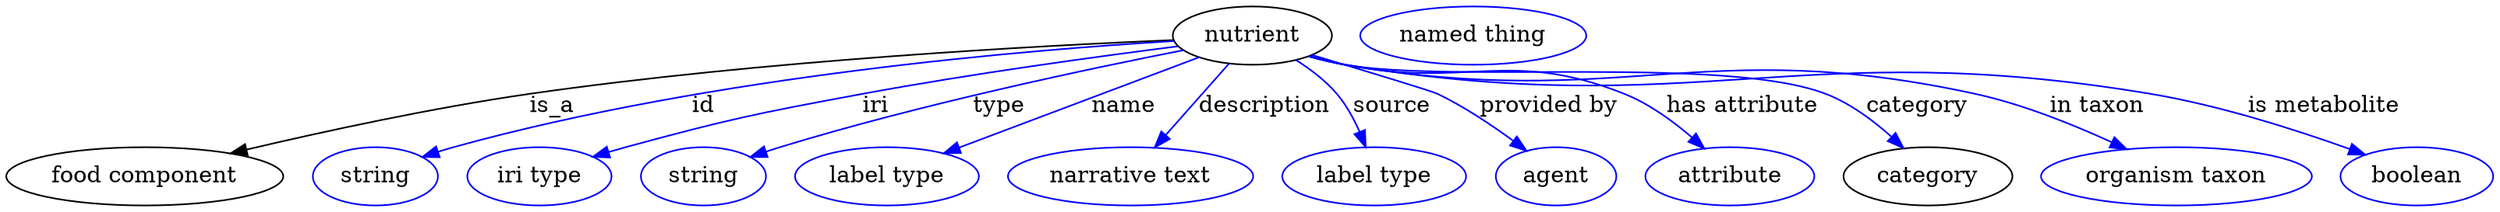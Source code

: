 digraph {
	graph [bb="0,0,1529.9,123"];
	node [label="\N"];
	nutrient	 [height=0.5,
		label=nutrient,
		pos="766.14,105",
		width=1.354];
	"food component"	 [height=0.5,
		pos="85.142,18",
		width=2.3651];
	nutrient -> "food component"	 [label=is_a,
		lp="335.14,61.5",
		pos="e,139.61,31.914 717.51,103.17 635.42,99.611 464.33,90.169 321.14,69 262.49,60.329 196.61,45.672 149.39,34.289"];
	id	 [color=blue,
		height=0.5,
		label=string,
		pos="226.14,18",
		width=1.0652];
	nutrient -> id	 [color=blue,
		label=id,
		lp="414.14,61.5",
		pos="e,255.35,29.763 717.69,102.79 628.36,97.716 432.36,81.897 274.14,36 271.16,35.135 268.1,34.172 265.04,33.153",
		style=solid];
	iri	 [color=blue,
		height=0.5,
		label="iri type",
		pos="327.14,18",
		width=1.2277];
	nutrient -> iri	 [color=blue,
		label=iri,
		lp="526.14,61.5",
		pos="e,361,29.775 719.3,99.509 669.28,93.339 587.78,82.412 518.14,69 456.64,57.155 441.35,53.252 381.14,36 377.76,35.032 374.28,33.985 \
370.79,32.9",
		style=solid];
	type	 [color=blue,
		height=0.5,
		label=string,
		pos="428.14,18",
		width=1.0652];
	nutrient -> type	 [color=blue,
		label=type,
		lp="610.14,61.5",
		pos="e,457.29,29.77 722.7,96.802 665.34,85.503 561.5,63.395 475.14,36 472.41,35.133 469.61,34.193 466.79,33.212",
		style=solid];
	name	 [color=blue,
		height=0.5,
		label="label type",
		pos="541.14,18",
		width=1.5707];
	nutrient -> name	 [color=blue,
		label=name,
		lp="687.14,61.5",
		pos="e,577.3,31.98 732.46,91.975 693.71,76.992 629.88,52.313 586.72,35.622",
		style=solid];
	description	 [color=blue,
		height=0.5,
		label="narrative text",
		pos="691.14,18",
		width=2.0943];
	nutrient -> description	 [color=blue,
		label=description,
		lp="774.14,61.5",
		pos="e,706.44,35.75 751.32,87.812 740.48,75.227 725.57,57.937 713.31,43.712",
		style=solid];
	source	 [color=blue,
		height=0.5,
		label="label type",
		pos="841.14,18",
		width=1.5707];
	nutrient -> source	 [color=blue,
		label=source,
		lp="853.64,61.5",
		pos="e,836.04,36.365 794.13,90.213 802.99,84.499 812.27,77.317 819.14,69 824.73,62.236 829.13,53.837 832.47,45.819",
		style=solid];
	"provided by"	 [color=blue,
		height=0.5,
		label=agent,
		pos="953.14,18",
		width=1.0291];
	nutrient -> "provided by"	 [color=blue,
		label="provided by",
		lp="949.64,61.5",
		pos="e,934.64,33.883 803.23,93.232 809.85,91.145 816.7,89 823.14,87 849.33,78.872 857.57,81.159 882.14,69 897.88,61.215 913.89,50.053 \
926.71,40.156",
		style=solid];
	"has attribute"	 [color=blue,
		height=0.5,
		label=attribute,
		pos="1060.1,18",
		width=1.4443];
	nutrient -> "has attribute"	 [color=blue,
		label="has attribute",
		lp="1069.1,61.5",
		pos="e,1044,35.286 801.73,92.549 808.76,90.435 816.13,88.456 823.14,87 898.83,71.28 924.59,98.265 996.14,69 1011,62.941 1025.1,52.338 \
1036.4,42.364",
		style=solid];
	category	 [height=0.5,
		pos="1182.1,18",
		width=1.4443];
	nutrient -> category	 [color=blue,
		label=category,
		lp="1177.1,61.5",
		pos="e,1166.9,35.277 801.38,92.397 808.5,90.269 816,88.323 823.14,87 888.16,74.954 1058.6,93.184 1120.1,69 1134.9,63.216 1148.7,52.541 \
1159.6,42.447",
		style=solid];
	"in taxon"	 [color=blue,
		height=0.5,
		label="organism taxon",
		pos="1335.1,18",
		width=2.3109];
	nutrient -> "in taxon"	 [color=blue,
		label="in taxon",
		lp="1287.1,61.5",
		pos="e,1303.8,34.706 801.06,92.407 808.27,90.249 815.89,88.29 823.14,87 993.98,56.618 1043.8,107.04 1213.1,69 1241.4,62.652 1271.4,50.18 \
1294.6,39.159",
		style=solid];
	"is metabolite"	 [color=blue,
		height=0.5,
		label=boolean,
		pos="1483.1,18",
		width=1.2999];
	nutrient -> "is metabolite"	 [color=blue,
		label="is metabolite",
		lp="1427.1,61.5",
		pos="e,1450.7,31.028 801.05,92.35 808.26,90.197 815.88,88.254 823.14,87 1041,49.378 1102.2,105.89 1320.1,69 1362.3,61.869 1408.6,46.608 \
1441.1,34.628",
		style=solid];
	"named thing_category"	 [color=blue,
		height=0.5,
		label="named thing",
		pos="902.14,105",
		width=1.9318];
}
